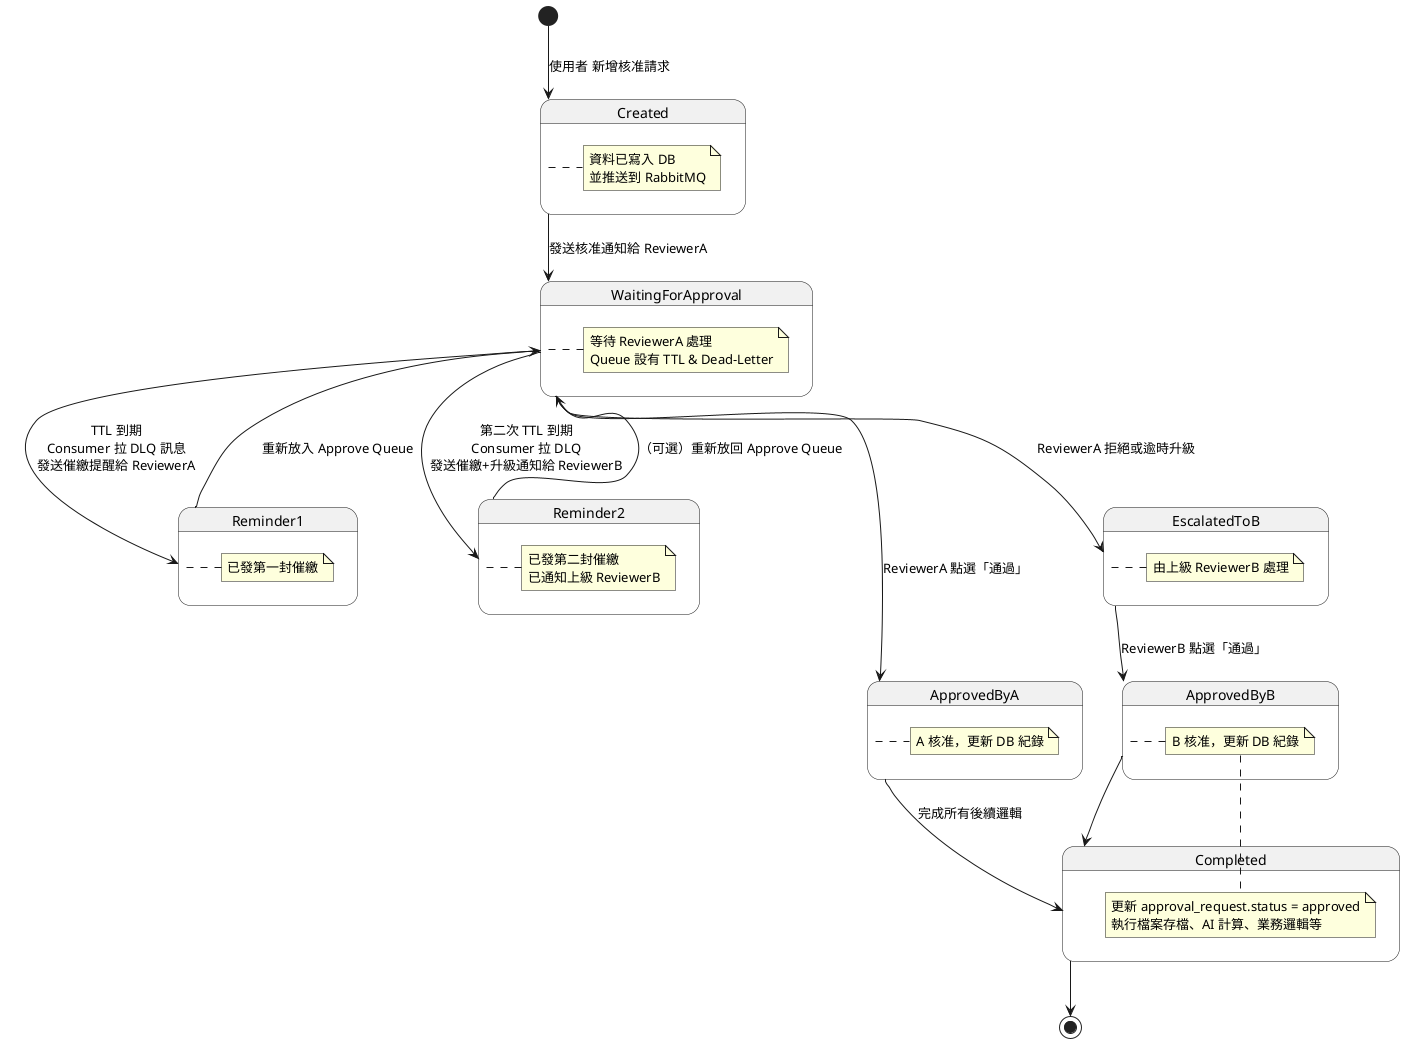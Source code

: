 @startuml
[*] --> Created : 使用者 新增核准請求

state Created {
  note right
    資料已寫入 DB
    並推送到 RabbitMQ
  end note
}

Created --> WaitingForApproval : 發送核准通知給 ReviewerA

state WaitingForApproval {
  note right
    等待 ReviewerA 處理
    Queue 設有 TTL & Dead-Letter
  end note
}

WaitingForApproval --> Reminder1 : TTL 到期\nConsumer 拉 DLQ 訊息\n發送催繳提醒給 ReviewerA

state Reminder1 {
  note right
    已發第一封催繳
  end note
}

Reminder1 --> WaitingForApproval : 重新放入 Approve Queue

WaitingForApproval --> Reminder2 : 第二次 TTL 到期\nConsumer 拉 DLQ\n發送催繳+升級通知給 ReviewerB

state Reminder2 {
  note right
    已發第二封催繳
    已通知上級 ReviewerB
  end note
}

Reminder2 --> WaitingForApproval : （可選）重新放回 Approve Queue

WaitingForApproval --> ApprovedByA : ReviewerA 點選「通過」

state ApprovedByA {
  note right
    A 核准，更新 DB 紀錄
  end note
}

ApprovedByA --> Completed : 完成所有後續邏輯

WaitingForApproval --> EscalatedToB : ReviewerA 拒絕或逾時升級

state EscalatedToB {
  note right
    由上級 ReviewerB 處理
  end note
}

EscalatedToB --> ApprovedByB : ReviewerB 點選「通過」

state ApprovedByB {
  note right
    B 核准，更新 DB 紀錄
  end note
}

ApprovedByB --> Completed

state Completed {
  note right
    更新 approval_request.status = approved
    執行檔案存檔、AI 計算、業務邏輯等
  end note
}

Completed --> [*]
@enduml

